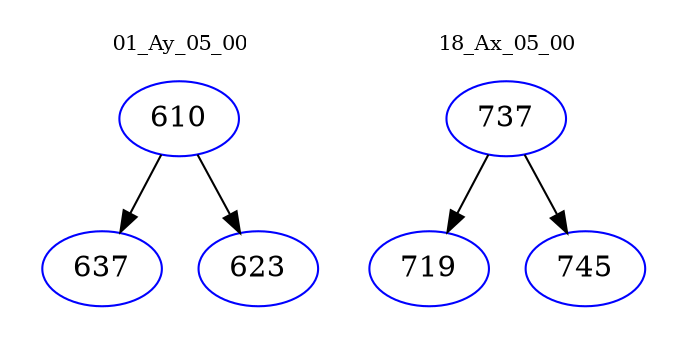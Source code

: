 digraph{
subgraph cluster_0 {
color = white
label = "01_Ay_05_00";
fontsize=10;
T0_610 [label="610", color="blue"]
T0_610 -> T0_637 [color="black"]
T0_637 [label="637", color="blue"]
T0_610 -> T0_623 [color="black"]
T0_623 [label="623", color="blue"]
}
subgraph cluster_1 {
color = white
label = "18_Ax_05_00";
fontsize=10;
T1_737 [label="737", color="blue"]
T1_737 -> T1_719 [color="black"]
T1_719 [label="719", color="blue"]
T1_737 -> T1_745 [color="black"]
T1_745 [label="745", color="blue"]
}
}
